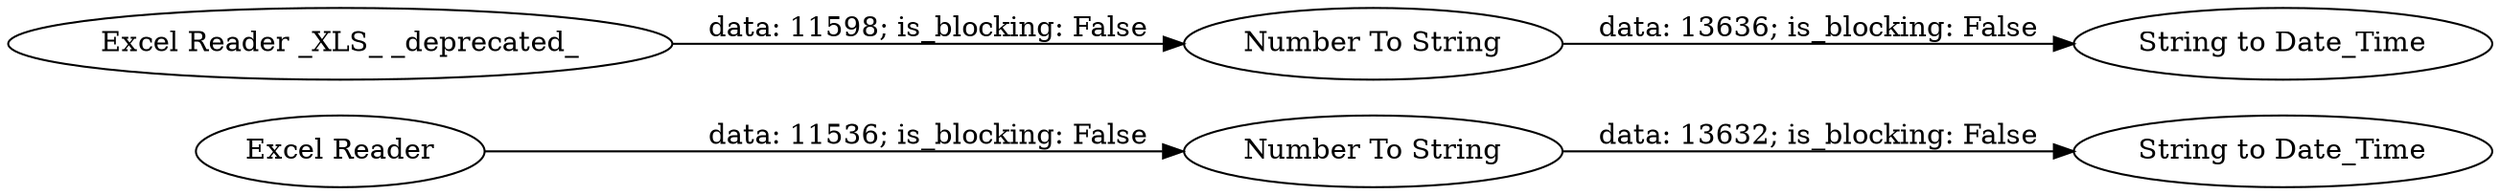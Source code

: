 digraph {
	"-6368709950166758808_78" [label="Number To String"]
	"-6368709950166758808_6" [label="Excel Reader _XLS_ _deprecated_"]
	"-6368709950166758808_7" [label="Number To String"]
	"-6368709950166758808_8" [label="String to Date_Time"]
	"-6368709950166758808_79" [label="String to Date_Time"]
	"-6368709950166758808_77" [label="Excel Reader"]
	"-6368709950166758808_7" -> "-6368709950166758808_8" [label="data: 13636; is_blocking: False"]
	"-6368709950166758808_77" -> "-6368709950166758808_78" [label="data: 11536; is_blocking: False"]
	"-6368709950166758808_6" -> "-6368709950166758808_7" [label="data: 11598; is_blocking: False"]
	"-6368709950166758808_78" -> "-6368709950166758808_79" [label="data: 13632; is_blocking: False"]
	rankdir=LR
}
